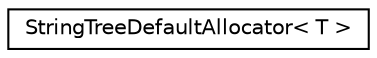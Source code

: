 digraph "Graphical Class Hierarchy"
{
  edge [fontname="Helvetica",fontsize="10",labelfontname="Helvetica",labelfontsize="10"];
  node [fontname="Helvetica",fontsize="10",shape=record];
  rankdir="LR";
  Node0 [label="StringTreeDefaultAllocator\< T \>",height=0.2,width=0.4,color="black", fillcolor="white", style="filled",URL="$structaworx_1_1lib_1_1util_1_1StringTreeDefaultAllocator.html"];
}
